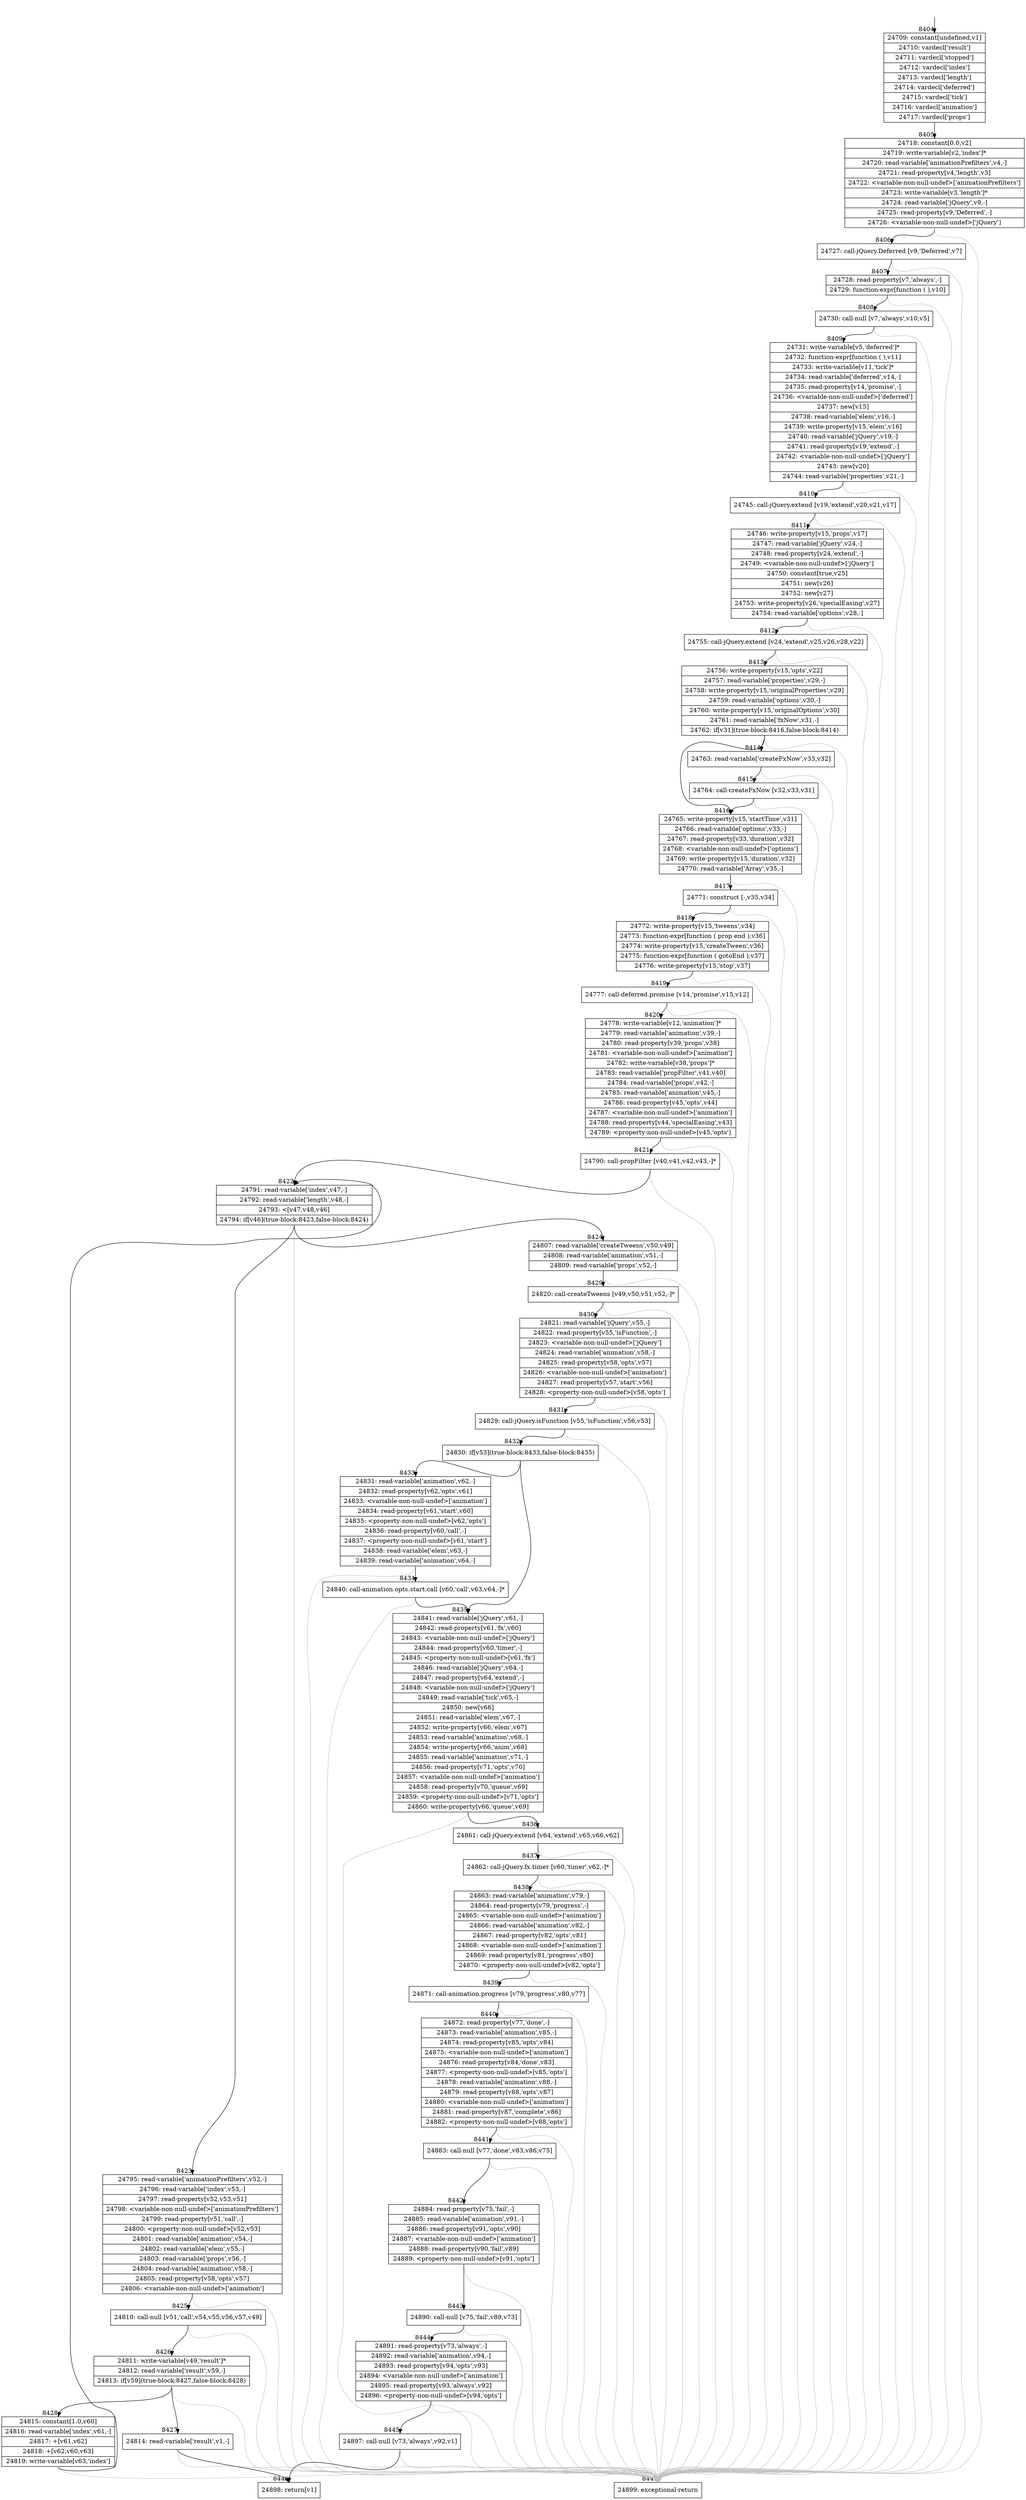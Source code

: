 digraph {
rankdir="TD"
BB_entry518[shape=none,label=""];
BB_entry518 -> BB8404 [tailport=s, headport=n, headlabel="    8404"]
BB8404 [shape=record label="{24709: constant[undefined,v1]|24710: vardecl['result']|24711: vardecl['stopped']|24712: vardecl['index']|24713: vardecl['length']|24714: vardecl['deferred']|24715: vardecl['tick']|24716: vardecl['animation']|24717: vardecl['props']}" ] 
BB8404 -> BB8405 [tailport=s, headport=n, headlabel="      8405"]
BB8405 [shape=record label="{24718: constant[0.0,v2]|24719: write-variable[v2,'index']*|24720: read-variable['animationPrefilters',v4,-]|24721: read-property[v4,'length',v3]|24722: \<variable-non-null-undef\>['animationPrefilters']|24723: write-variable[v3,'length']*|24724: read-variable['jQuery',v9,-]|24725: read-property[v9,'Deferred',-]|24726: \<variable-non-null-undef\>['jQuery']}" ] 
BB8405 -> BB8406 [tailport=s, headport=n, headlabel="      8406"]
BB8405 -> BB8447 [tailport=s, headport=n, color=gray, headlabel="      8447"]
BB8406 [shape=record label="{24727: call-jQuery.Deferred [v9,'Deferred',v7]}" ] 
BB8406 -> BB8407 [tailport=s, headport=n, headlabel="      8407"]
BB8406 -> BB8447 [tailport=s, headport=n, color=gray]
BB8407 [shape=record label="{24728: read-property[v7,'always',-]|24729: function-expr[function ( ),v10]}" ] 
BB8407 -> BB8408 [tailport=s, headport=n, headlabel="      8408"]
BB8407 -> BB8447 [tailport=s, headport=n, color=gray]
BB8408 [shape=record label="{24730: call-null [v7,'always',v10,v5]}" ] 
BB8408 -> BB8409 [tailport=s, headport=n, headlabel="      8409"]
BB8408 -> BB8447 [tailport=s, headport=n, color=gray]
BB8409 [shape=record label="{24731: write-variable[v5,'deferred']*|24732: function-expr[function ( ),v11]|24733: write-variable[v11,'tick']*|24734: read-variable['deferred',v14,-]|24735: read-property[v14,'promise',-]|24736: \<variable-non-null-undef\>['deferred']|24737: new[v15]|24738: read-variable['elem',v16,-]|24739: write-property[v15,'elem',v16]|24740: read-variable['jQuery',v19,-]|24741: read-property[v19,'extend',-]|24742: \<variable-non-null-undef\>['jQuery']|24743: new[v20]|24744: read-variable['properties',v21,-]}" ] 
BB8409 -> BB8410 [tailport=s, headport=n, headlabel="      8410"]
BB8409 -> BB8447 [tailport=s, headport=n, color=gray]
BB8410 [shape=record label="{24745: call-jQuery.extend [v19,'extend',v20,v21,v17]}" ] 
BB8410 -> BB8411 [tailport=s, headport=n, headlabel="      8411"]
BB8410 -> BB8447 [tailport=s, headport=n, color=gray]
BB8411 [shape=record label="{24746: write-property[v15,'props',v17]|24747: read-variable['jQuery',v24,-]|24748: read-property[v24,'extend',-]|24749: \<variable-non-null-undef\>['jQuery']|24750: constant[true,v25]|24751: new[v26]|24752: new[v27]|24753: write-property[v26,'specialEasing',v27]|24754: read-variable['options',v28,-]}" ] 
BB8411 -> BB8412 [tailport=s, headport=n, headlabel="      8412"]
BB8411 -> BB8447 [tailport=s, headport=n, color=gray]
BB8412 [shape=record label="{24755: call-jQuery.extend [v24,'extend',v25,v26,v28,v22]}" ] 
BB8412 -> BB8413 [tailport=s, headport=n, headlabel="      8413"]
BB8412 -> BB8447 [tailport=s, headport=n, color=gray]
BB8413 [shape=record label="{24756: write-property[v15,'opts',v22]|24757: read-variable['properties',v29,-]|24758: write-property[v15,'originalProperties',v29]|24759: read-variable['options',v30,-]|24760: write-property[v15,'originalOptions',v30]|24761: read-variable['fxNow',v31,-]|24762: if[v31](true-block:8416,false-block:8414)}" ] 
BB8413 -> BB8416 [tailport=s, headport=n, headlabel="      8416"]
BB8413 -> BB8414 [tailport=s, headport=n, headlabel="      8414"]
BB8413 -> BB8447 [tailport=s, headport=n, color=gray]
BB8414 [shape=record label="{24763: read-variable['createFxNow',v33,v32]}" ] 
BB8414 -> BB8415 [tailport=s, headport=n, headlabel="      8415"]
BB8414 -> BB8447 [tailport=s, headport=n, color=gray]
BB8415 [shape=record label="{24764: call-createFxNow [v32,v33,v31]}" ] 
BB8415 -> BB8416 [tailport=s, headport=n]
BB8415 -> BB8447 [tailport=s, headport=n, color=gray]
BB8416 [shape=record label="{24765: write-property[v15,'startTime',v31]|24766: read-variable['options',v33,-]|24767: read-property[v33,'duration',v32]|24768: \<variable-non-null-undef\>['options']|24769: write-property[v15,'duration',v32]|24770: read-variable['Array',v35,-]}" ] 
BB8416 -> BB8417 [tailport=s, headport=n, headlabel="      8417"]
BB8416 -> BB8447 [tailport=s, headport=n, color=gray]
BB8417 [shape=record label="{24771: construct [-,v35,v34]}" ] 
BB8417 -> BB8418 [tailport=s, headport=n, headlabel="      8418"]
BB8417 -> BB8447 [tailport=s, headport=n, color=gray]
BB8418 [shape=record label="{24772: write-property[v15,'tweens',v34]|24773: function-expr[function ( prop end ),v36]|24774: write-property[v15,'createTween',v36]|24775: function-expr[function ( gotoEnd ),v37]|24776: write-property[v15,'stop',v37]}" ] 
BB8418 -> BB8419 [tailport=s, headport=n, headlabel="      8419"]
BB8418 -> BB8447 [tailport=s, headport=n, color=gray]
BB8419 [shape=record label="{24777: call-deferred.promise [v14,'promise',v15,v12]}" ] 
BB8419 -> BB8420 [tailport=s, headport=n, headlabel="      8420"]
BB8419 -> BB8447 [tailport=s, headport=n, color=gray]
BB8420 [shape=record label="{24778: write-variable[v12,'animation']*|24779: read-variable['animation',v39,-]|24780: read-property[v39,'props',v38]|24781: \<variable-non-null-undef\>['animation']|24782: write-variable[v38,'props']*|24783: read-variable['propFilter',v41,v40]|24784: read-variable['props',v42,-]|24785: read-variable['animation',v45,-]|24786: read-property[v45,'opts',v44]|24787: \<variable-non-null-undef\>['animation']|24788: read-property[v44,'specialEasing',v43]|24789: \<property-non-null-undef\>[v45,'opts']}" ] 
BB8420 -> BB8421 [tailport=s, headport=n, headlabel="      8421"]
BB8420 -> BB8447 [tailport=s, headport=n, color=gray]
BB8421 [shape=record label="{24790: call-propFilter [v40,v41,v42,v43,-]*}" ] 
BB8421 -> BB8422 [tailport=s, headport=n, headlabel="      8422"]
BB8421 -> BB8447 [tailport=s, headport=n, color=gray]
BB8422 [shape=record label="{24791: read-variable['index',v47,-]|24792: read-variable['length',v48,-]|24793: \<[v47,v48,v46]|24794: if[v46](true-block:8423,false-block:8424)}" ] 
BB8422 -> BB8423 [tailport=s, headport=n, headlabel="      8423"]
BB8422 -> BB8424 [tailport=s, headport=n, headlabel="      8424"]
BB8422 -> BB8447 [tailport=s, headport=n, color=gray]
BB8423 [shape=record label="{24795: read-variable['animationPrefilters',v52,-]|24796: read-variable['index',v53,-]|24797: read-property[v52,v53,v51]|24798: \<variable-non-null-undef\>['animationPrefilters']|24799: read-property[v51,'call',-]|24800: \<property-non-null-undef\>[v52,v53]|24801: read-variable['animation',v54,-]|24802: read-variable['elem',v55,-]|24803: read-variable['props',v56,-]|24804: read-variable['animation',v58,-]|24805: read-property[v58,'opts',v57]|24806: \<variable-non-null-undef\>['animation']}" ] 
BB8423 -> BB8425 [tailport=s, headport=n, headlabel="      8425"]
BB8423 -> BB8447 [tailport=s, headport=n, color=gray]
BB8424 [shape=record label="{24807: read-variable['createTweens',v50,v49]|24808: read-variable['animation',v51,-]|24809: read-variable['props',v52,-]}" ] 
BB8424 -> BB8429 [tailport=s, headport=n, headlabel="      8429"]
BB8424 -> BB8447 [tailport=s, headport=n, color=gray]
BB8425 [shape=record label="{24810: call-null [v51,'call',v54,v55,v56,v57,v49]}" ] 
BB8425 -> BB8426 [tailport=s, headport=n, headlabel="      8426"]
BB8425 -> BB8447 [tailport=s, headport=n, color=gray]
BB8426 [shape=record label="{24811: write-variable[v49,'result']*|24812: read-variable['result',v59,-]|24813: if[v59](true-block:8427,false-block:8428)}" ] 
BB8426 -> BB8427 [tailport=s, headport=n, headlabel="      8427"]
BB8426 -> BB8428 [tailport=s, headport=n, headlabel="      8428"]
BB8426 -> BB8447 [tailport=s, headport=n, color=gray]
BB8427 [shape=record label="{24814: read-variable['result',v1,-]}" ] 
BB8427 -> BB8446 [tailport=s, headport=n, headlabel="      8446"]
BB8427 -> BB8447 [tailport=s, headport=n, color=gray]
BB8428 [shape=record label="{24815: constant[1.0,v60]|24816: read-variable['index',v61,-]|24817: +[v61,v62]|24818: +[v62,v60,v63]|24819: write-variable[v63,'index']}" ] 
BB8428 -> BB8422 [tailport=s, headport=n]
BB8428 -> BB8447 [tailport=s, headport=n, color=gray]
BB8429 [shape=record label="{24820: call-createTweens [v49,v50,v51,v52,-]*}" ] 
BB8429 -> BB8430 [tailport=s, headport=n, headlabel="      8430"]
BB8429 -> BB8447 [tailport=s, headport=n, color=gray]
BB8430 [shape=record label="{24821: read-variable['jQuery',v55,-]|24822: read-property[v55,'isFunction',-]|24823: \<variable-non-null-undef\>['jQuery']|24824: read-variable['animation',v58,-]|24825: read-property[v58,'opts',v57]|24826: \<variable-non-null-undef\>['animation']|24827: read-property[v57,'start',v56]|24828: \<property-non-null-undef\>[v58,'opts']}" ] 
BB8430 -> BB8431 [tailport=s, headport=n, headlabel="      8431"]
BB8430 -> BB8447 [tailport=s, headport=n, color=gray]
BB8431 [shape=record label="{24829: call-jQuery.isFunction [v55,'isFunction',v56,v53]}" ] 
BB8431 -> BB8432 [tailport=s, headport=n, headlabel="      8432"]
BB8431 -> BB8447 [tailport=s, headport=n, color=gray]
BB8432 [shape=record label="{24830: if[v53](true-block:8433,false-block:8435)}" ] 
BB8432 -> BB8433 [tailport=s, headport=n, headlabel="      8433"]
BB8432 -> BB8435 [tailport=s, headport=n, headlabel="      8435"]
BB8433 [shape=record label="{24831: read-variable['animation',v62,-]|24832: read-property[v62,'opts',v61]|24833: \<variable-non-null-undef\>['animation']|24834: read-property[v61,'start',v60]|24835: \<property-non-null-undef\>[v62,'opts']|24836: read-property[v60,'call',-]|24837: \<property-non-null-undef\>[v61,'start']|24838: read-variable['elem',v63,-]|24839: read-variable['animation',v64,-]}" ] 
BB8433 -> BB8434 [tailport=s, headport=n, headlabel="      8434"]
BB8433 -> BB8447 [tailport=s, headport=n, color=gray]
BB8434 [shape=record label="{24840: call-animation.opts.start.call [v60,'call',v63,v64,-]*}" ] 
BB8434 -> BB8435 [tailport=s, headport=n]
BB8434 -> BB8447 [tailport=s, headport=n, color=gray]
BB8435 [shape=record label="{24841: read-variable['jQuery',v61,-]|24842: read-property[v61,'fx',v60]|24843: \<variable-non-null-undef\>['jQuery']|24844: read-property[v60,'timer',-]|24845: \<property-non-null-undef\>[v61,'fx']|24846: read-variable['jQuery',v64,-]|24847: read-property[v64,'extend',-]|24848: \<variable-non-null-undef\>['jQuery']|24849: read-variable['tick',v65,-]|24850: new[v66]|24851: read-variable['elem',v67,-]|24852: write-property[v66,'elem',v67]|24853: read-variable['animation',v68,-]|24854: write-property[v66,'anim',v68]|24855: read-variable['animation',v71,-]|24856: read-property[v71,'opts',v70]|24857: \<variable-non-null-undef\>['animation']|24858: read-property[v70,'queue',v69]|24859: \<property-non-null-undef\>[v71,'opts']|24860: write-property[v66,'queue',v69]}" ] 
BB8435 -> BB8436 [tailport=s, headport=n, headlabel="      8436"]
BB8435 -> BB8447 [tailport=s, headport=n, color=gray]
BB8436 [shape=record label="{24861: call-jQuery.extend [v64,'extend',v65,v66,v62]}" ] 
BB8436 -> BB8437 [tailport=s, headport=n, headlabel="      8437"]
BB8436 -> BB8447 [tailport=s, headport=n, color=gray]
BB8437 [shape=record label="{24862: call-jQuery.fx.timer [v60,'timer',v62,-]*}" ] 
BB8437 -> BB8438 [tailport=s, headport=n, headlabel="      8438"]
BB8437 -> BB8447 [tailport=s, headport=n, color=gray]
BB8438 [shape=record label="{24863: read-variable['animation',v79,-]|24864: read-property[v79,'progress',-]|24865: \<variable-non-null-undef\>['animation']|24866: read-variable['animation',v82,-]|24867: read-property[v82,'opts',v81]|24868: \<variable-non-null-undef\>['animation']|24869: read-property[v81,'progress',v80]|24870: \<property-non-null-undef\>[v82,'opts']}" ] 
BB8438 -> BB8439 [tailport=s, headport=n, headlabel="      8439"]
BB8438 -> BB8447 [tailport=s, headport=n, color=gray]
BB8439 [shape=record label="{24871: call-animation.progress [v79,'progress',v80,v77]}" ] 
BB8439 -> BB8440 [tailport=s, headport=n, headlabel="      8440"]
BB8439 -> BB8447 [tailport=s, headport=n, color=gray]
BB8440 [shape=record label="{24872: read-property[v77,'done',-]|24873: read-variable['animation',v85,-]|24874: read-property[v85,'opts',v84]|24875: \<variable-non-null-undef\>['animation']|24876: read-property[v84,'done',v83]|24877: \<property-non-null-undef\>[v85,'opts']|24878: read-variable['animation',v88,-]|24879: read-property[v88,'opts',v87]|24880: \<variable-non-null-undef\>['animation']|24881: read-property[v87,'complete',v86]|24882: \<property-non-null-undef\>[v88,'opts']}" ] 
BB8440 -> BB8441 [tailport=s, headport=n, headlabel="      8441"]
BB8440 -> BB8447 [tailport=s, headport=n, color=gray]
BB8441 [shape=record label="{24883: call-null [v77,'done',v83,v86,v75]}" ] 
BB8441 -> BB8442 [tailport=s, headport=n, headlabel="      8442"]
BB8441 -> BB8447 [tailport=s, headport=n, color=gray]
BB8442 [shape=record label="{24884: read-property[v75,'fail',-]|24885: read-variable['animation',v91,-]|24886: read-property[v91,'opts',v90]|24887: \<variable-non-null-undef\>['animation']|24888: read-property[v90,'fail',v89]|24889: \<property-non-null-undef\>[v91,'opts']}" ] 
BB8442 -> BB8443 [tailport=s, headport=n, headlabel="      8443"]
BB8442 -> BB8447 [tailport=s, headport=n, color=gray]
BB8443 [shape=record label="{24890: call-null [v75,'fail',v89,v73]}" ] 
BB8443 -> BB8444 [tailport=s, headport=n, headlabel="      8444"]
BB8443 -> BB8447 [tailport=s, headport=n, color=gray]
BB8444 [shape=record label="{24891: read-property[v73,'always',-]|24892: read-variable['animation',v94,-]|24893: read-property[v94,'opts',v93]|24894: \<variable-non-null-undef\>['animation']|24895: read-property[v93,'always',v92]|24896: \<property-non-null-undef\>[v94,'opts']}" ] 
BB8444 -> BB8445 [tailport=s, headport=n, headlabel="      8445"]
BB8444 -> BB8447 [tailport=s, headport=n, color=gray]
BB8445 [shape=record label="{24897: call-null [v73,'always',v92,v1]}" ] 
BB8445 -> BB8446 [tailport=s, headport=n]
BB8445 -> BB8447 [tailport=s, headport=n, color=gray]
BB8446 [shape=record label="{24898: return[v1]}" ] 
BB8447 [shape=record label="{24899: exceptional-return}" ] 
//#$~ 8807
}
